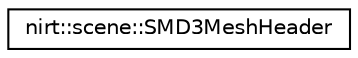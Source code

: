 digraph "Graphical Class Hierarchy"
{
 // LATEX_PDF_SIZE
  edge [fontname="Helvetica",fontsize="10",labelfontname="Helvetica",labelfontsize="10"];
  node [fontname="Helvetica",fontsize="10",shape=record];
  rankdir="LR";
  Node0 [label="nirt::scene::SMD3MeshHeader",height=0.2,width=0.4,color="black", fillcolor="white", style="filled",URL="$structnirt_1_1scene_1_1SMD3MeshHeader.html",tooltip="this holds the header info of an MD3 mesh section"];
}

